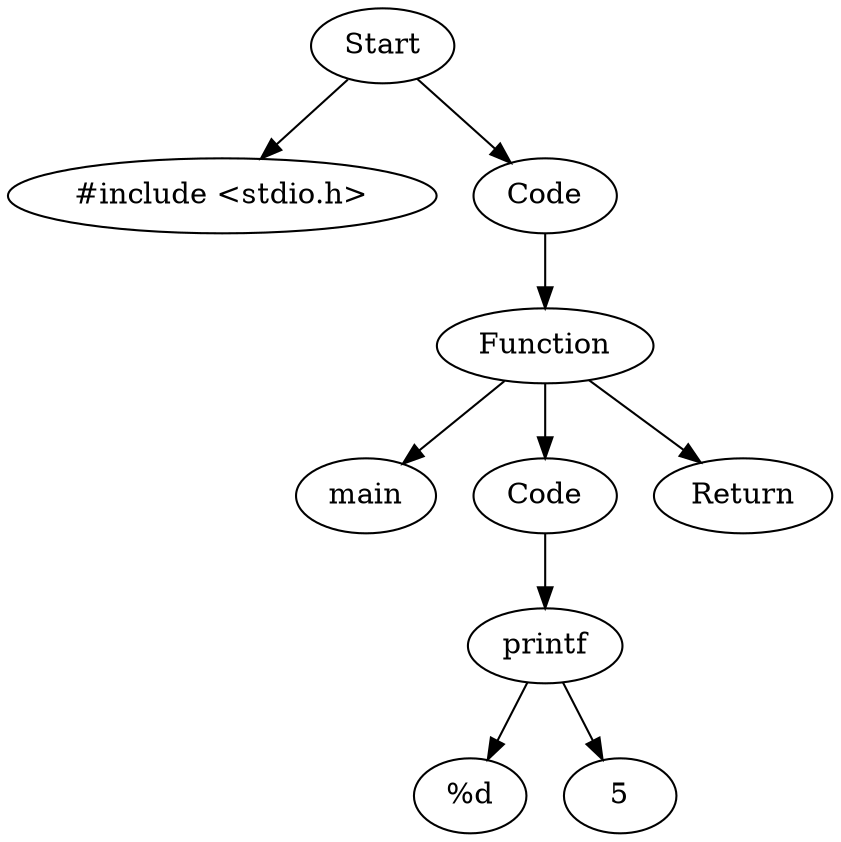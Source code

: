 digraph AST {
  "138062350628896" [label="Start"];
  "138062350628896" -> "138062358291952";
  "138062350628896" -> "138062358297664";
  "138062358291952" [label="#include <stdio.h>"];
  "138062358297664" [label="Code"];
  "138062358297664" -> "138062358293008";
  "138062358293008" [label="Function"];
  "138062358293008" -> "138062358284416";
  "138062358293008" -> "138062358289264";
  "138062358293008" -> "138062358284080";
  "138062358284416" [label="main"];
  "138062358289264" [label="Code"];
  "138062358289264" -> "138062358286720";
  "138062358286720" [label="printf"];
  "138062358286720" -> "138062352447040";
  "138062358286720" -> "138062358283792";
  "138062352447040" [label="%d"];
  "138062358283792" [label="5"];
  "138062358284080" [label="Return"];
}
